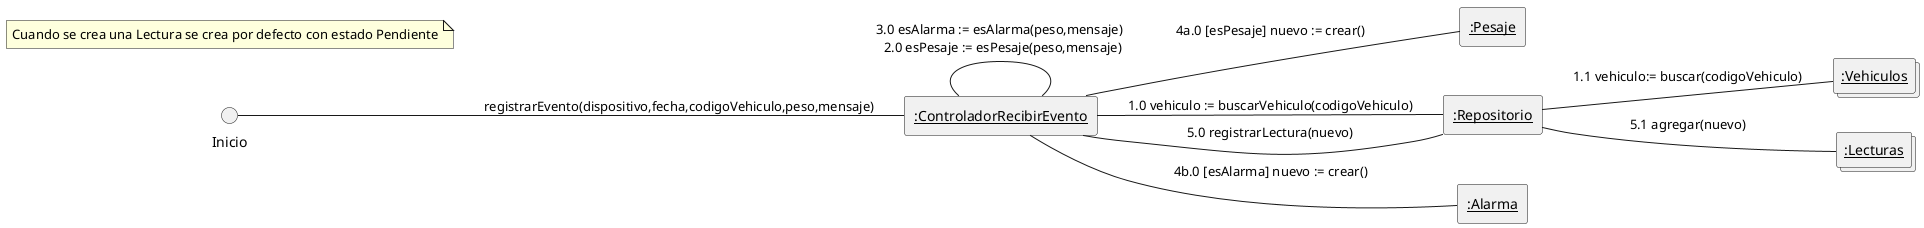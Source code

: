 @startuml
allowmixing
left to right direction

rectangle "<u>:ControladorRecibirEvento" as ControladorRecibirEvento

rectangle "<u>:Pesaje" as Pesaje
rectangle "<u>:Repositorio" as Repositorio
rectangle "<u>:Alarma" as Alarma
collections "<u>:Vehiculos" as Vehiculos
collections "<u>:Lecturas" as Lecturas

circle "Inicio" as Inicio


Inicio -- ControladorRecibirEvento : registrarEvento(dispositivo,fecha,codigoVehiculo,peso,mensaje)

ControladorRecibirEvento -- Repositorio : 1.0 vehiculo := buscarVehiculo(codigoVehiculo)

Repositorio -- Vehiculos: 1.1 vehiculo:= buscar(codigoVehiculo)

ControladorRecibirEvento -- ControladorRecibirEvento :3.0 esAlarma := esAlarma(peso,mensaje) \n 2.0 esPesaje := esPesaje(peso,mensaje)



ControladorRecibirEvento -- Pesaje : 4a.0 [esPesaje] nuevo := crear()
ControladorRecibirEvento -- Alarma: 4b.0 [esAlarma] nuevo := crear()

ControladorRecibirEvento -- Repositorio : 5.0 registrarLectura(nuevo)

Repositorio -- Lecturas : 5.1 agregar(nuevo)

note "Cuando se crea una Lectura se crea por defecto con estado Pendiente" as n1


@enduml
